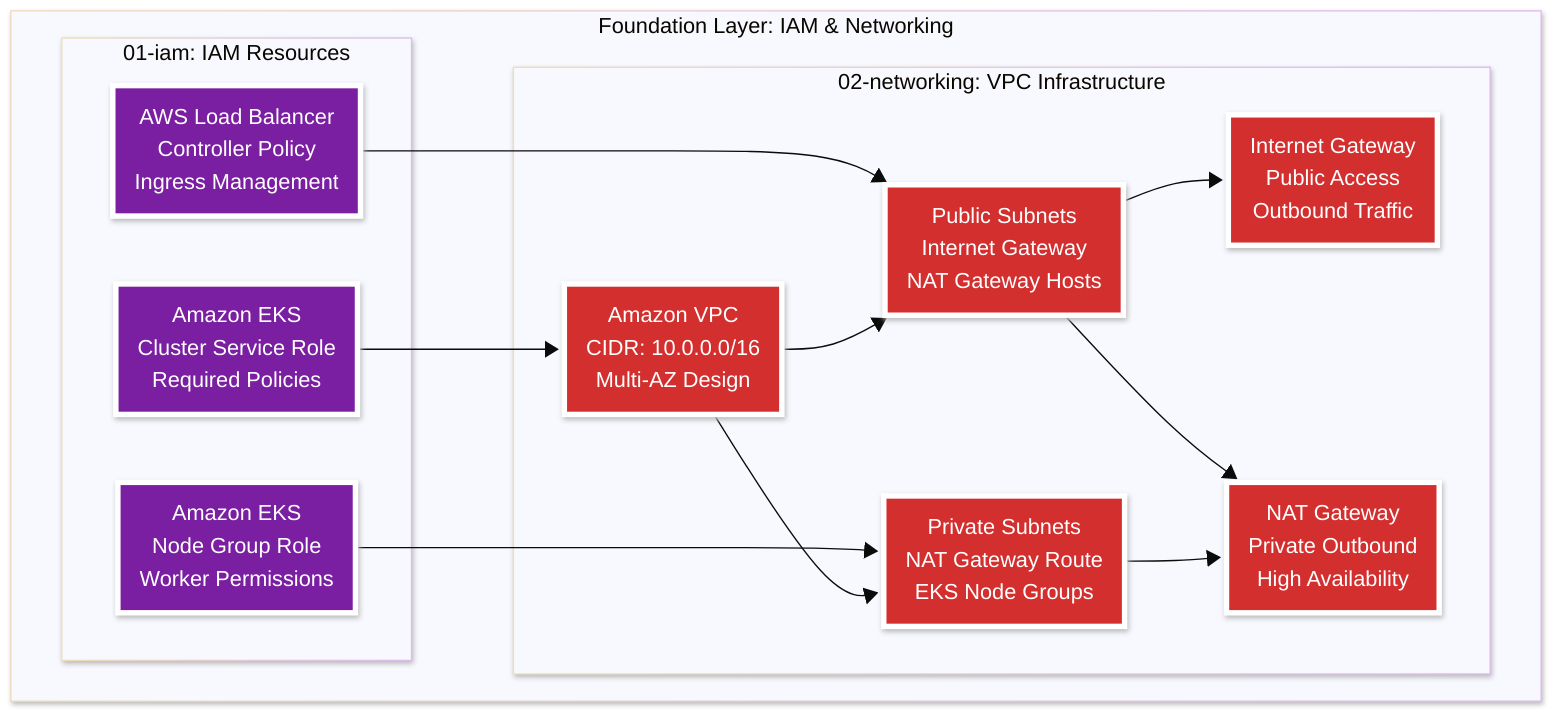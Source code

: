 ---
config:
  look: neo
  theme: base
---
graph TD
    classDef awsInfra fill:#FF9900,stroke:#f7bf2a,stroke-width:4px,color:#FFFFFF
    classDef awsSecure fill:#7B1FA2,stroke:#FFFFFF,stroke-width:4px,color:#FFFFFF
    classDef awsNetwork fill:#D32F2F,stroke:#FFFFFF,stroke-width:4px,color:#FFFFFF
    
    subgraph FOUNDATION["Foundation Layer: IAM & Networking"]
        subgraph IAM_LAYER["01-iam: IAM Resources"]
            EKS_ROLE[Amazon EKS<br/>Cluster Service Role<br/>Required Policies]:::awsSecure
            NODE_ROLE[Amazon EKS<br/>Node Group Role<br/>Worker Permissions]:::awsSecure
            ALB_POLICY[AWS Load Balancer<br/>Controller Policy<br/>Ingress Management]:::awsSecure
        end
        
        subgraph NET_LAYER["02-networking: VPC Infrastructure"]
            VPC[Amazon VPC<br/>CIDR: 10.0.0.0/16<br/>Multi-AZ Design]:::awsNetwork
            PUB_SUBNETS[Public Subnets<br/>Internet Gateway<br/>NAT Gateway Hosts]:::awsNetwork
            PRIV_SUBNETS[Private Subnets<br/>NAT Gateway Route<br/>EKS Node Groups]:::awsNetwork
            IGW[Internet Gateway<br/>Public Access<br/>Outbound Traffic]:::awsNetwork
            NAT[NAT Gateway<br/>Private Outbound<br/>High Availability]:::awsNetwork
        end
    end
    
    EKS_ROLE --> VPC
    NODE_ROLE --> PRIV_SUBNETS
    ALB_POLICY --> PUB_SUBNETS
    
    VPC --> PUB_SUBNETS
    VPC --> PRIV_SUBNETS
    PUB_SUBNETS --> IGW
    PUB_SUBNETS --> NAT
    PRIV_SUBNETS --> NAT